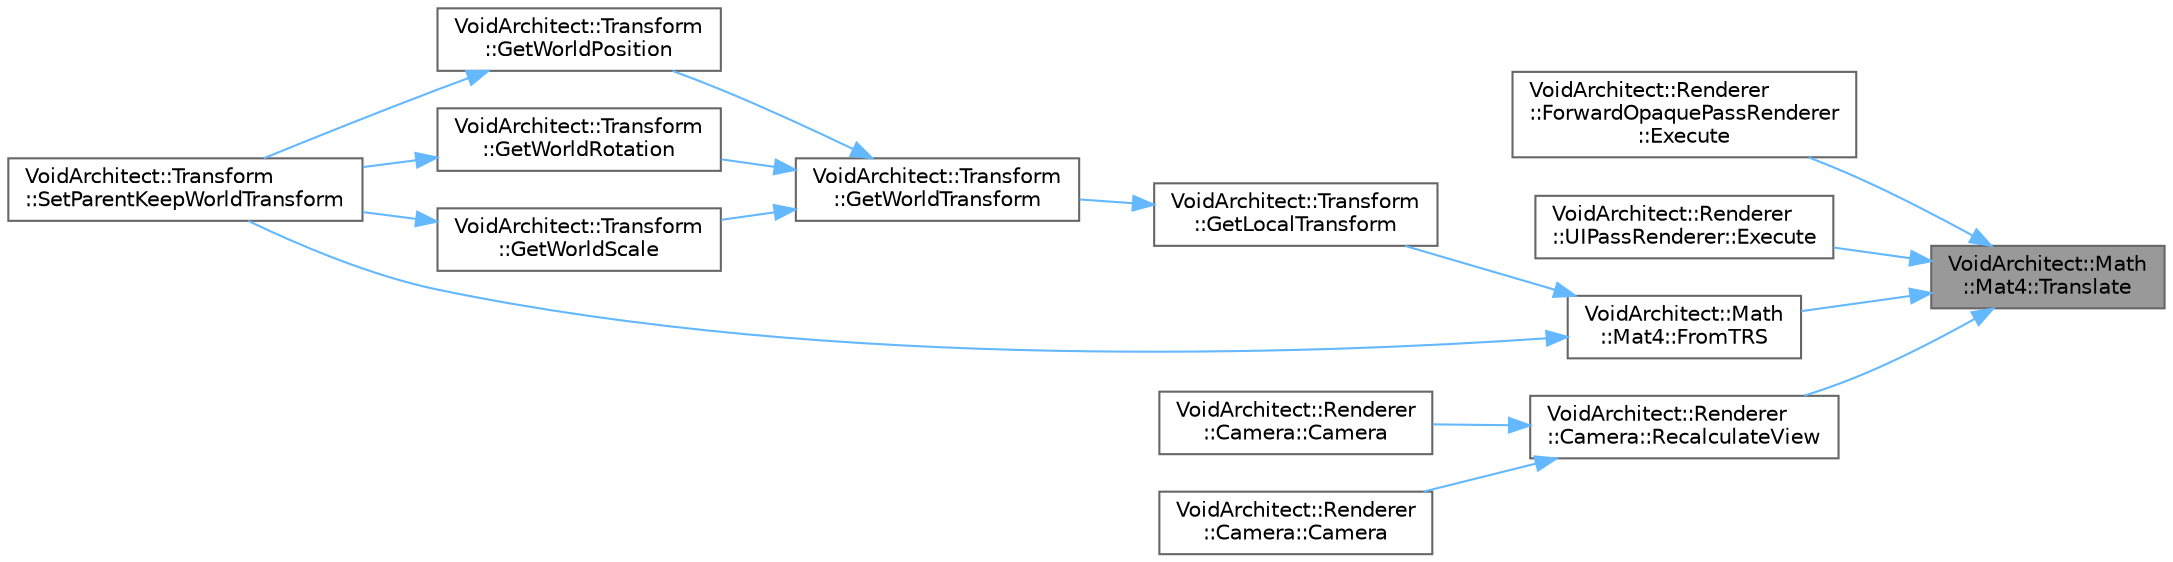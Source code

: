digraph "VoidArchitect::Math::Mat4::Translate"
{
 // LATEX_PDF_SIZE
  bgcolor="transparent";
  edge [fontname=Helvetica,fontsize=10,labelfontname=Helvetica,labelfontsize=10];
  node [fontname=Helvetica,fontsize=10,shape=box,height=0.2,width=0.4];
  rankdir="RL";
  Node1 [id="Node000001",label="VoidArchitect::Math\l::Mat4::Translate",height=0.2,width=0.4,color="gray40", fillcolor="grey60", style="filled", fontcolor="black",tooltip=" "];
  Node1 -> Node2 [id="edge16_Node000001_Node000002",dir="back",color="steelblue1",style="solid",tooltip=" "];
  Node2 [id="Node000002",label="VoidArchitect::Renderer\l::ForwardOpaquePassRenderer\l::Execute",height=0.2,width=0.4,color="grey40", fillcolor="white", style="filled",URL="$class_void_architect_1_1_renderer_1_1_forward_opaque_pass_renderer.html#ab5f5a984378a212bd99cf23fab29ee36",tooltip=" "];
  Node1 -> Node3 [id="edge17_Node000001_Node000003",dir="back",color="steelblue1",style="solid",tooltip=" "];
  Node3 [id="Node000003",label="VoidArchitect::Renderer\l::UIPassRenderer::Execute",height=0.2,width=0.4,color="grey40", fillcolor="white", style="filled",URL="$class_void_architect_1_1_renderer_1_1_u_i_pass_renderer.html#a46e2de39cc5f9f0f5c7b57ee2f79643f",tooltip=" "];
  Node1 -> Node4 [id="edge18_Node000001_Node000004",dir="back",color="steelblue1",style="solid",tooltip=" "];
  Node4 [id="Node000004",label="VoidArchitect::Math\l::Mat4::FromTRS",height=0.2,width=0.4,color="grey40", fillcolor="white", style="filled",URL="$class_void_architect_1_1_math_1_1_mat4.html#ab321b2789a01e076a35f6f2beea89fbb",tooltip=" "];
  Node4 -> Node5 [id="edge19_Node000004_Node000005",dir="back",color="steelblue1",style="solid",tooltip=" "];
  Node5 [id="Node000005",label="VoidArchitect::Transform\l::GetLocalTransform",height=0.2,width=0.4,color="grey40", fillcolor="white", style="filled",URL="$class_void_architect_1_1_transform.html#ab6d64dabde4123f779b660d1c638736b",tooltip=" "];
  Node5 -> Node6 [id="edge20_Node000005_Node000006",dir="back",color="steelblue1",style="solid",tooltip=" "];
  Node6 [id="Node000006",label="VoidArchitect::Transform\l::GetWorldTransform",height=0.2,width=0.4,color="grey40", fillcolor="white", style="filled",URL="$class_void_architect_1_1_transform.html#a967af987f30032785bd78e30f0f71305",tooltip=" "];
  Node6 -> Node7 [id="edge21_Node000006_Node000007",dir="back",color="steelblue1",style="solid",tooltip=" "];
  Node7 [id="Node000007",label="VoidArchitect::Transform\l::GetWorldPosition",height=0.2,width=0.4,color="grey40", fillcolor="white", style="filled",URL="$class_void_architect_1_1_transform.html#add4ef336d69451034dcb55055c6ef7e5",tooltip=" "];
  Node7 -> Node8 [id="edge22_Node000007_Node000008",dir="back",color="steelblue1",style="solid",tooltip=" "];
  Node8 [id="Node000008",label="VoidArchitect::Transform\l::SetParentKeepWorldTransform",height=0.2,width=0.4,color="grey40", fillcolor="white", style="filled",URL="$class_void_architect_1_1_transform.html#a73e25e7df28250a6be4a51b78a3d08a8",tooltip=" "];
  Node6 -> Node9 [id="edge23_Node000006_Node000009",dir="back",color="steelblue1",style="solid",tooltip=" "];
  Node9 [id="Node000009",label="VoidArchitect::Transform\l::GetWorldRotation",height=0.2,width=0.4,color="grey40", fillcolor="white", style="filled",URL="$class_void_architect_1_1_transform.html#a5d02889f0a3bc43ea10e80a3f0968bcb",tooltip=" "];
  Node9 -> Node8 [id="edge24_Node000009_Node000008",dir="back",color="steelblue1",style="solid",tooltip=" "];
  Node6 -> Node10 [id="edge25_Node000006_Node000010",dir="back",color="steelblue1",style="solid",tooltip=" "];
  Node10 [id="Node000010",label="VoidArchitect::Transform\l::GetWorldScale",height=0.2,width=0.4,color="grey40", fillcolor="white", style="filled",URL="$class_void_architect_1_1_transform.html#a49c7affef3b21fbb5a95a42d7b78f1d1",tooltip=" "];
  Node10 -> Node8 [id="edge26_Node000010_Node000008",dir="back",color="steelblue1",style="solid",tooltip=" "];
  Node4 -> Node8 [id="edge27_Node000004_Node000008",dir="back",color="steelblue1",style="solid",tooltip=" "];
  Node1 -> Node11 [id="edge28_Node000001_Node000011",dir="back",color="steelblue1",style="solid",tooltip=" "];
  Node11 [id="Node000011",label="VoidArchitect::Renderer\l::Camera::RecalculateView",height=0.2,width=0.4,color="grey40", fillcolor="white", style="filled",URL="$class_void_architect_1_1_renderer_1_1_camera.html#af41837ac7bb449527198e34f13ff6df4",tooltip=" "];
  Node11 -> Node12 [id="edge29_Node000011_Node000012",dir="back",color="steelblue1",style="solid",tooltip=" "];
  Node12 [id="Node000012",label="VoidArchitect::Renderer\l::Camera::Camera",height=0.2,width=0.4,color="grey40", fillcolor="white", style="filled",URL="$class_void_architect_1_1_renderer_1_1_camera.html#a4cef1ce64a3bfd1e73b352540dc53563",tooltip=" "];
  Node11 -> Node13 [id="edge30_Node000011_Node000013",dir="back",color="steelblue1",style="solid",tooltip=" "];
  Node13 [id="Node000013",label="VoidArchitect::Renderer\l::Camera::Camera",height=0.2,width=0.4,color="grey40", fillcolor="white", style="filled",URL="$class_void_architect_1_1_renderer_1_1_camera.html#a0eab834bef82dae0df3be608f9d54a00",tooltip=" "];
}
